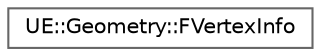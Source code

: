 digraph "Graphical Class Hierarchy"
{
 // INTERACTIVE_SVG=YES
 // LATEX_PDF_SIZE
  bgcolor="transparent";
  edge [fontname=Helvetica,fontsize=10,labelfontname=Helvetica,labelfontsize=10];
  node [fontname=Helvetica,fontsize=10,shape=box,height=0.2,width=0.4];
  rankdir="LR";
  Node0 [id="Node000000",label="UE::Geometry::FVertexInfo",height=0.2,width=0.4,color="grey40", fillcolor="white", style="filled",URL="$d8/ddb/structUE_1_1Geometry_1_1FVertexInfo.html",tooltip="FVertexInfo stores information about vertex attributes - position, normal, color, UV."];
}
